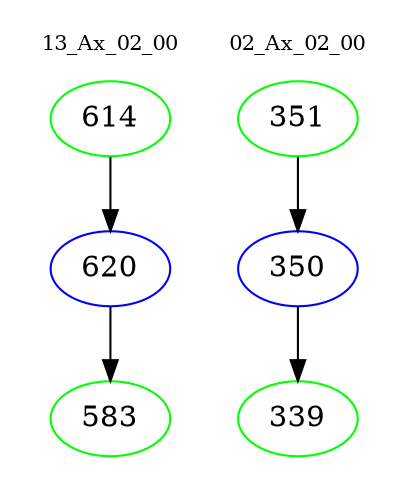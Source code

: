 digraph{
subgraph cluster_0 {
color = white
label = "13_Ax_02_00";
fontsize=10;
T0_614 [label="614", color="green"]
T0_614 -> T0_620 [color="black"]
T0_620 [label="620", color="blue"]
T0_620 -> T0_583 [color="black"]
T0_583 [label="583", color="green"]
}
subgraph cluster_1 {
color = white
label = "02_Ax_02_00";
fontsize=10;
T1_351 [label="351", color="green"]
T1_351 -> T1_350 [color="black"]
T1_350 [label="350", color="blue"]
T1_350 -> T1_339 [color="black"]
T1_339 [label="339", color="green"]
}
}
